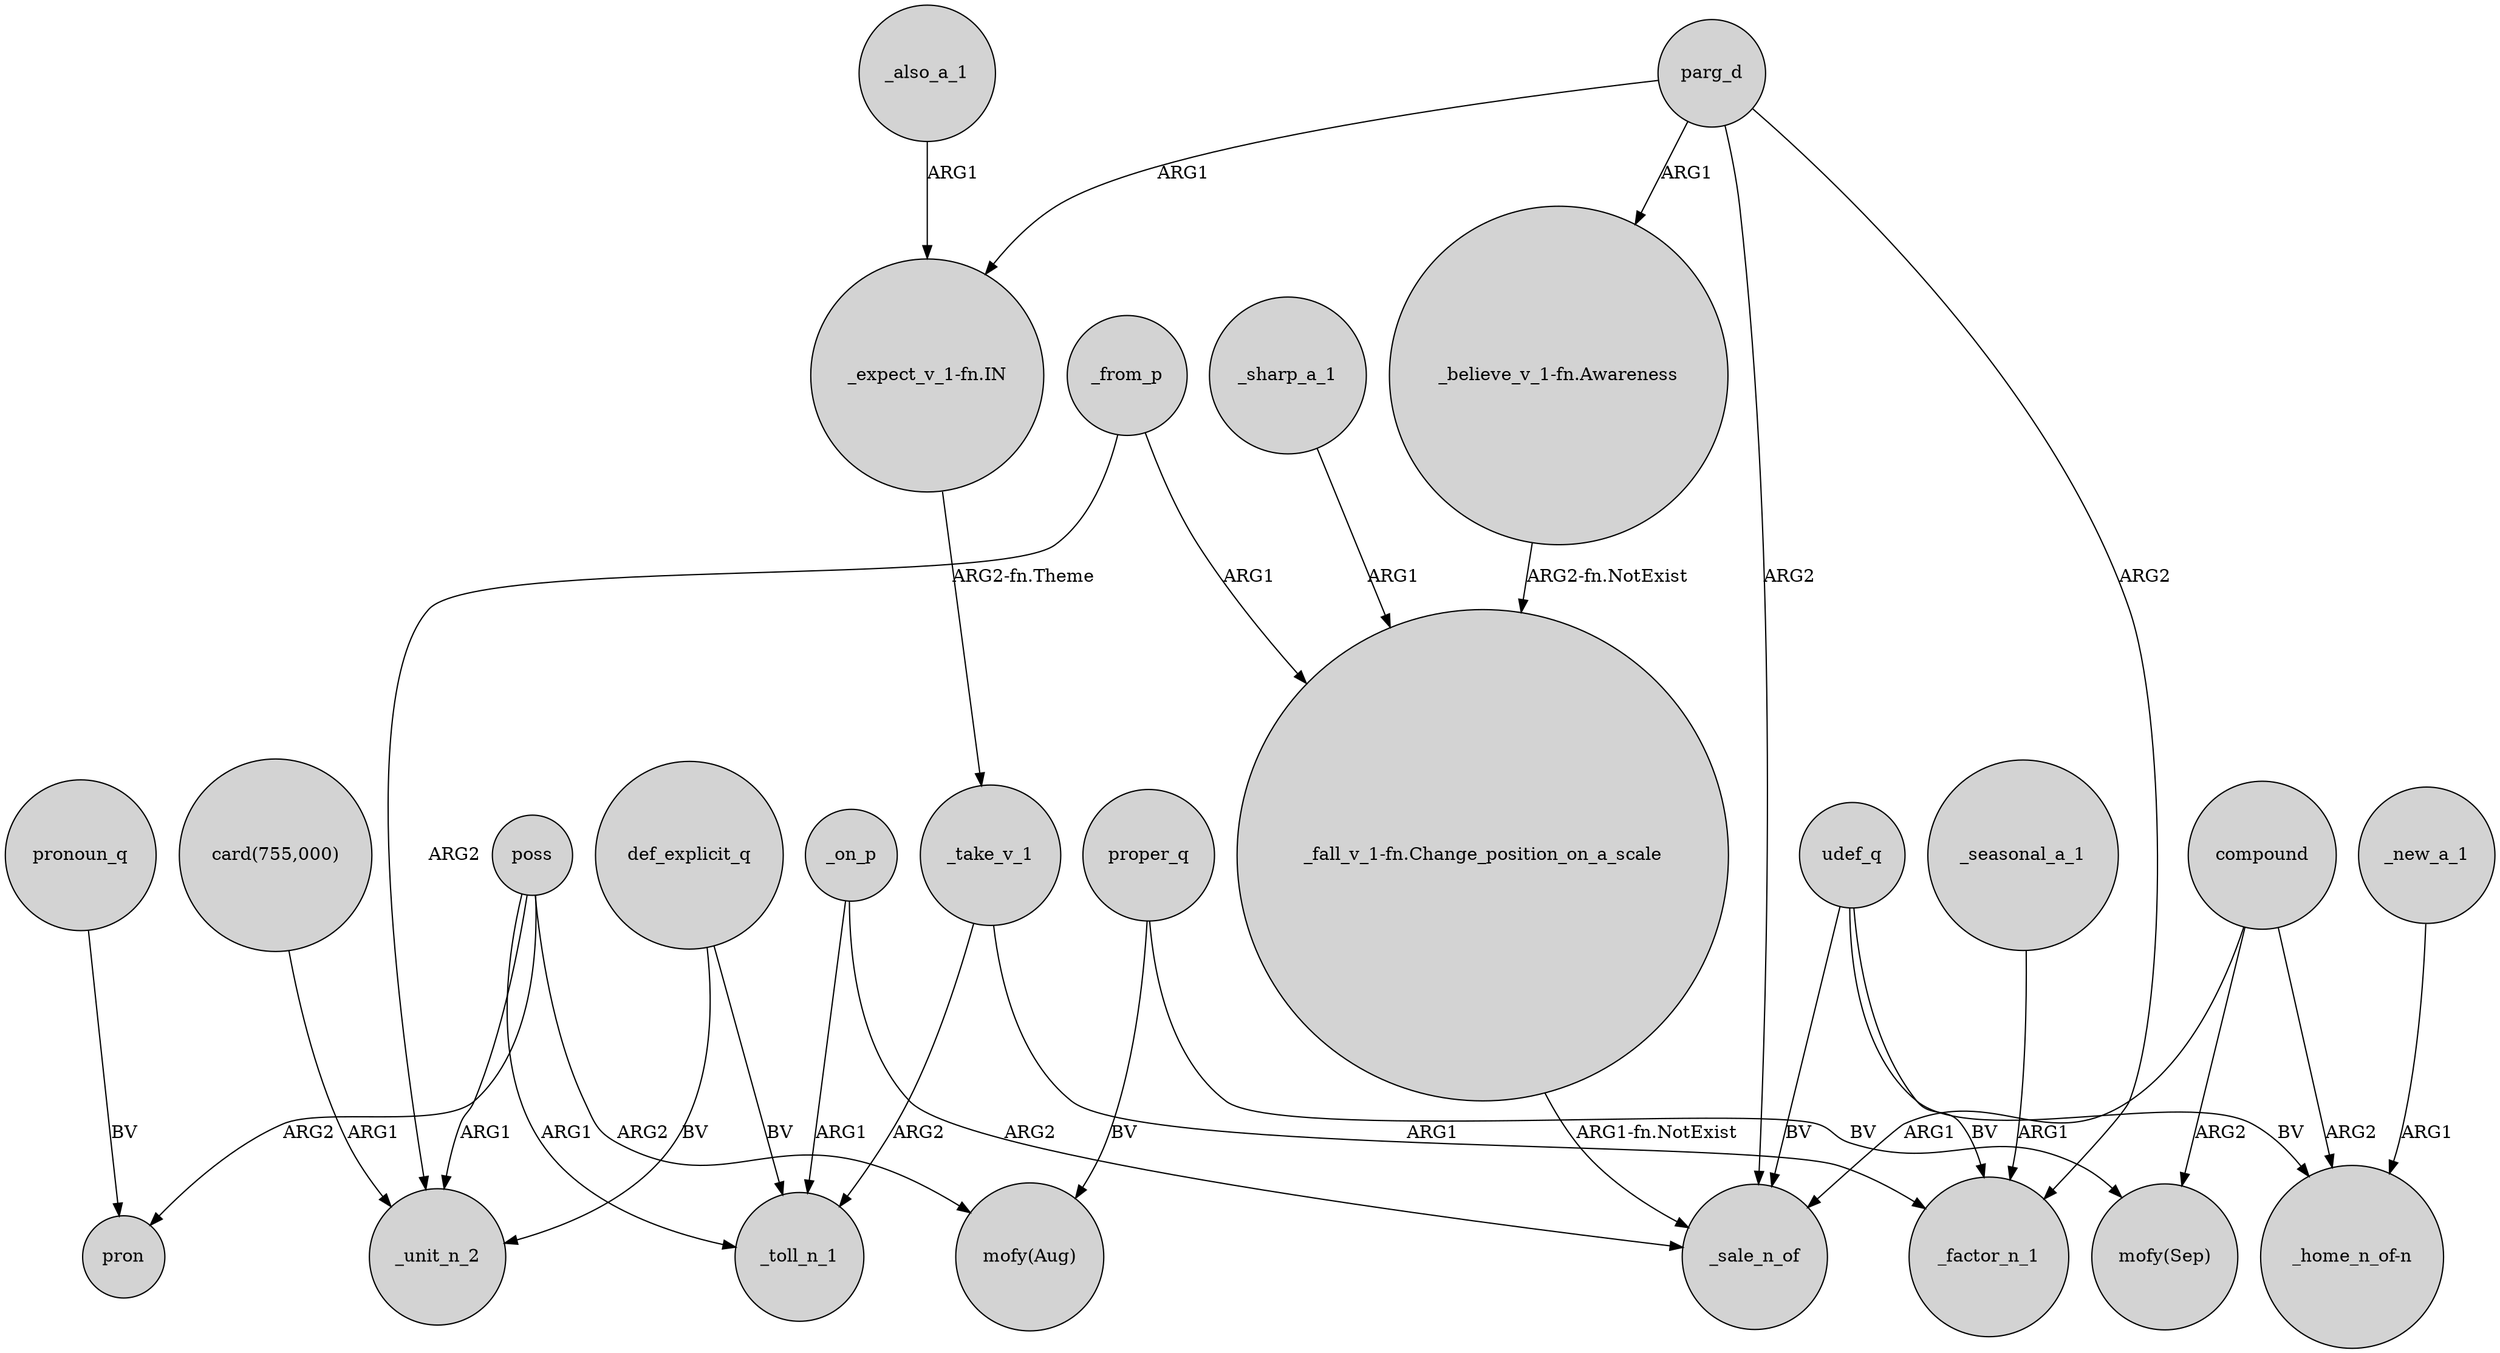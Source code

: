 digraph {
	node [shape=circle style=filled]
	poss -> pron [label=ARG2]
	_from_p -> "_fall_v_1-fn.Change_position_on_a_scale" [label=ARG1]
	def_explicit_q -> _unit_n_2 [label=BV]
	poss -> _unit_n_2 [label=ARG1]
	_take_v_1 -> _toll_n_1 [label=ARG2]
	parg_d -> _factor_n_1 [label=ARG2]
	udef_q -> "_home_n_of-n" [label=BV]
	proper_q -> "mofy(Sep)" [label=BV]
	parg_d -> "_believe_v_1-fn.Awareness" [label=ARG1]
	poss -> _toll_n_1 [label=ARG1]
	_from_p -> _unit_n_2 [label=ARG2]
	_seasonal_a_1 -> _factor_n_1 [label=ARG1]
	_take_v_1 -> _factor_n_1 [label=ARG1]
	pronoun_q -> pron [label=BV]
	_sharp_a_1 -> "_fall_v_1-fn.Change_position_on_a_scale" [label=ARG1]
	parg_d -> _sale_n_of [label=ARG2]
	proper_q -> "mofy(Aug)" [label=BV]
	parg_d -> "_expect_v_1-fn.IN" [label=ARG1]
	"card(755,000)" -> _unit_n_2 [label=ARG1]
	_on_p -> _sale_n_of [label=ARG2]
	udef_q -> _sale_n_of [label=BV]
	def_explicit_q -> _toll_n_1 [label=BV]
	_on_p -> _toll_n_1 [label=ARG1]
	compound -> "mofy(Sep)" [label=ARG2]
	_also_a_1 -> "_expect_v_1-fn.IN" [label=ARG1]
	compound -> "_home_n_of-n" [label=ARG2]
	"_fall_v_1-fn.Change_position_on_a_scale" -> _sale_n_of [label="ARG1-fn.NotExist"]
	udef_q -> _factor_n_1 [label=BV]
	_new_a_1 -> "_home_n_of-n" [label=ARG1]
	poss -> "mofy(Aug)" [label=ARG2]
	compound -> _sale_n_of [label=ARG1]
	"_believe_v_1-fn.Awareness" -> "_fall_v_1-fn.Change_position_on_a_scale" [label="ARG2-fn.NotExist"]
	"_expect_v_1-fn.IN" -> _take_v_1 [label="ARG2-fn.Theme"]
}
